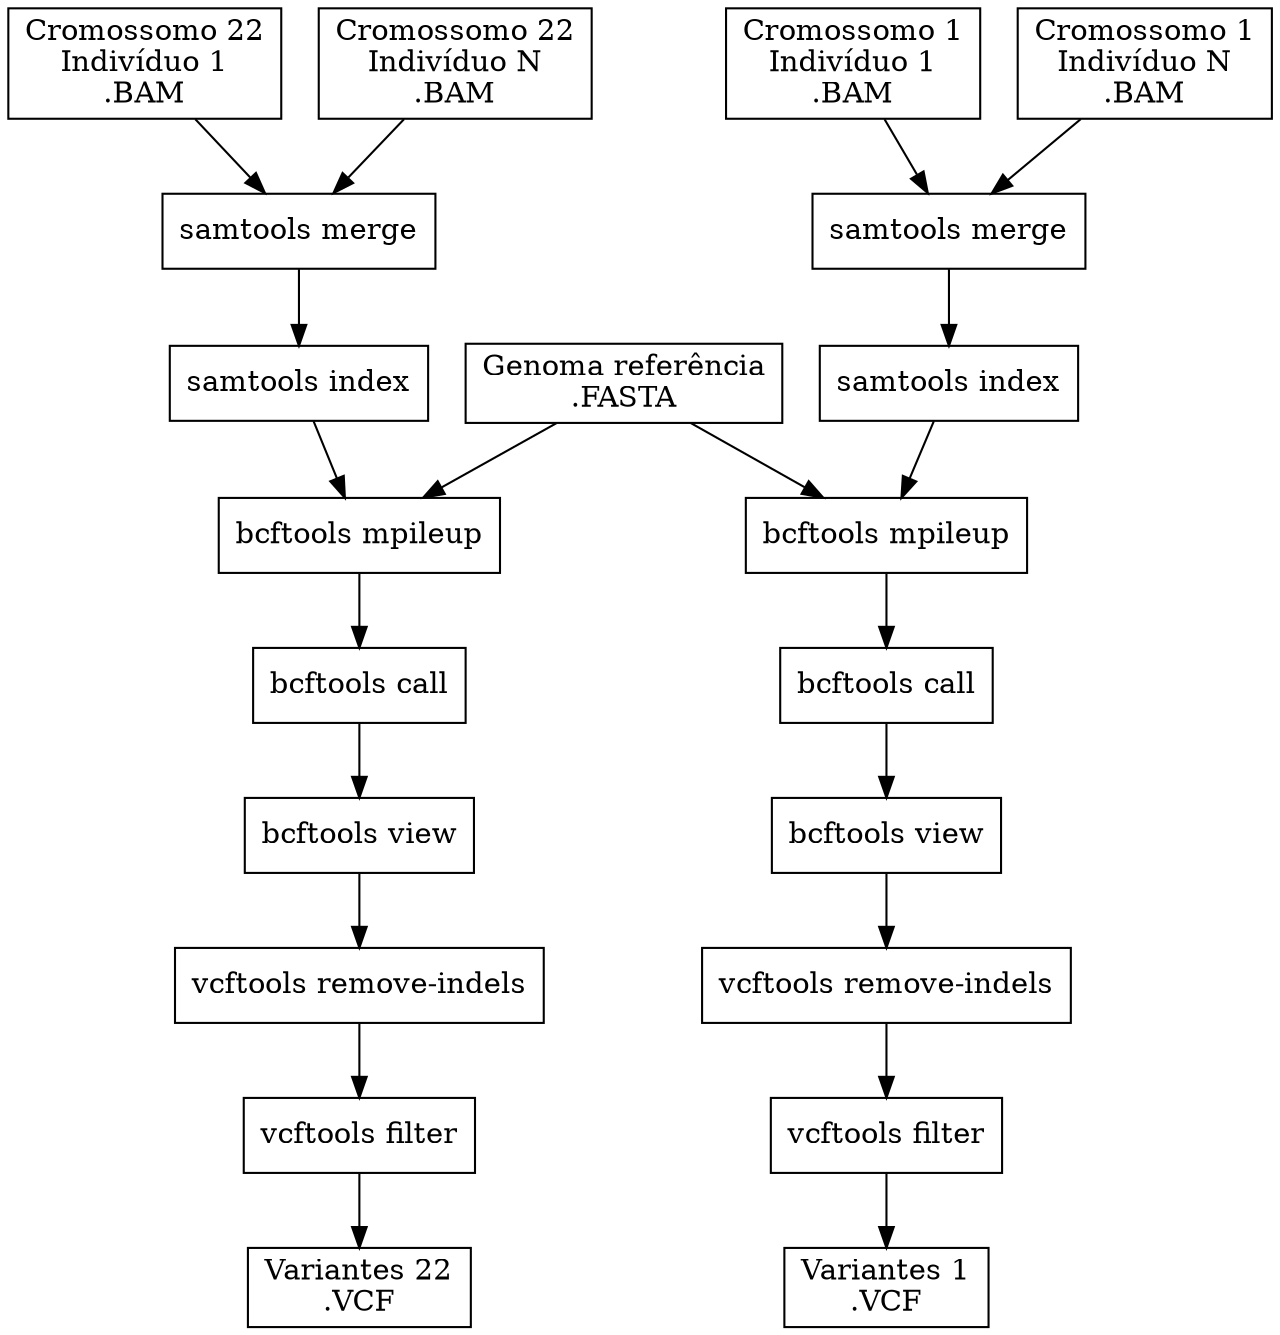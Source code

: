 digraph G {
  node [ shape=box ]

  merge1 [ label = "samtools merge" ]
  merge22 [ label = "samtools merge" ]

  index1 [ label = "samtools index" ]
  mpileup1 [ label = "bcftools mpileup" ]
  call1 [ label = "bcftools call" ]
  view1 [ label = "bcftools view" ]
  rmindels1 [ label = "vcftools remove-indels" ]
  filter1 [ label = "vcftools filter" ]

  index22 [ label = "samtools index" ]
  mpileup22 [ label = "bcftools mpileup" ]
  call22 [ label = "bcftools call" ]
  view22 [ label = "bcftools view" ]
  rmindels22 [ label = "vcftools remove-indels" ]
  filter22 [ label = "vcftools filter" ]

  CHR1_1 [ label="Cromossomo 1\nIndivíduo 1\n.BAM" ]
  CHR22_1 [ label="Cromossomo 22\nIndivíduo 1\n.BAM" ]

  CHR1_N [ label="Cromossomo 1\nIndivíduo N\n.BAM" ]
  CHR22_N [ label="Cromossomo 22\nIndivíduo N\n.BAM" ]

  VCF1 [ label="Variantes 1\n.VCF" ]
  VCF22 [ label="Variantes 22\n.VCF" ]

  REF [ label="Genoma referência\n.FASTA" ]

  CHR1_1 -> merge1
  CHR1_N -> merge1

  CHR22_1 -> merge22
  CHR22_N -> merge22

  merge1 -> index1
  merge22 -> index22

  REF -> mpileup1
  REF -> mpileup22

  index1 -> mpileup1
  index22 -> mpileup22

  mpileup1 -> call1
  mpileup22 -> call22

  call1 -> view1
  call22 -> view22

  view1 -> rmindels1
  view22 -> rmindels22

  rmindels1 -> filter1
  rmindels22 -> filter22

  filter1 -> VCF1
  filter22 -> VCF22
}
